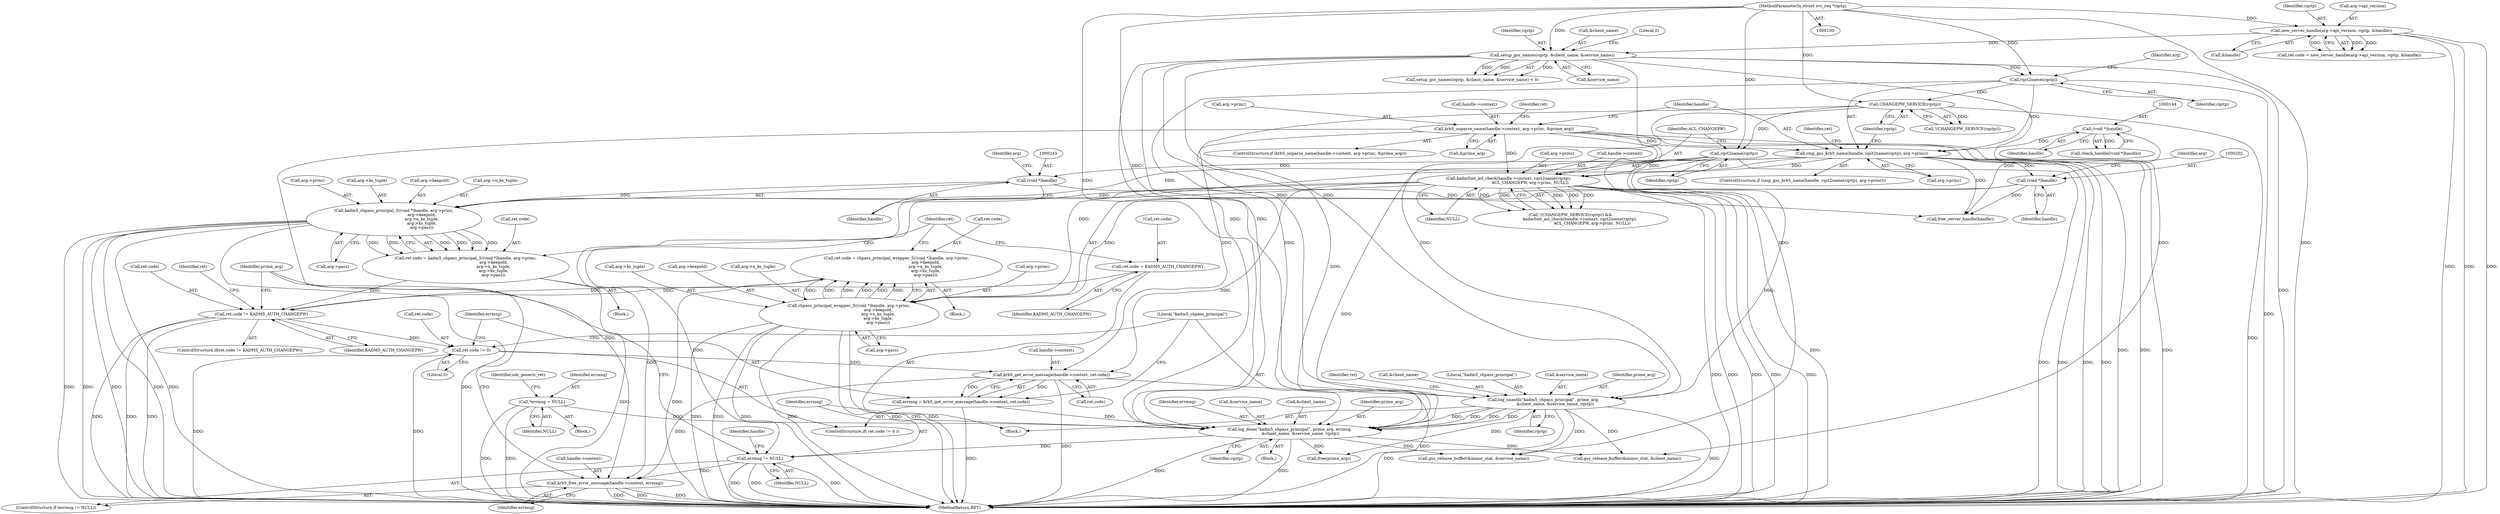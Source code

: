 digraph "0_krb5_83ed75feba32e46f736fcce0d96a0445f29b96c2@API" {
"1000310" [label="(Call,krb5_free_error_message(handle->context, errmsg))"];
"1000290" [label="(Call,krb5_get_error_message(handle->context, ret.code))"];
"1000171" [label="(Call,krb5_unparse_name(handle->context, arg->princ, &prime_arg))"];
"1000225" [label="(Call,kadm5int_acl_check(handle->context, rqst2name(rqstp),\n                                  ACL_CHANGEPW, arg->princ, NULL))"];
"1000229" [label="(Call,rqst2name(rqstp))"];
"1000223" [label="(Call,CHANGEPW_SERVICE(rqstp))"];
"1000190" [label="(Call,rqst2name(rqstp))"];
"1000156" [label="(Call,setup_gss_names(rqstp, &client_name, &service_name))"];
"1000129" [label="(Call,new_server_handle(arg->api_version, rqstp, &handle))"];
"1000102" [label="(MethodParameterIn,struct svc_req *rqstp)"];
"1000188" [label="(Call,cmp_gss_krb5_name(handle, rqst2name(rqstp), arg->princ))"];
"1000143" [label="(Call,(void *)handle)"];
"1000283" [label="(Call,ret.code != 0)"];
"1000276" [label="(Call,ret.code != KADM5_AUTH_CHANGEPW)"];
"1000237" [label="(Call,ret.code = kadm5_chpass_principal_3((void *)handle, arg->princ,\n                                            arg->keepold,\n                                            arg->n_ks_tuple,\n                                            arg->ks_tuple,\n                                            arg->pass))"];
"1000241" [label="(Call,kadm5_chpass_principal_3((void *)handle, arg->princ,\n                                            arg->keepold,\n                                            arg->n_ks_tuple,\n                                            arg->ks_tuple,\n                                            arg->pass))"];
"1000242" [label="(Call,(void *)handle)"];
"1000196" [label="(Call,ret.code = chpass_principal_wrapper_3((void *)handle, arg->princ,\n                                              arg->keepold,\n                                              arg->n_ks_tuple,\n                                              arg->ks_tuple,\n                                              arg->pass))"];
"1000200" [label="(Call,chpass_principal_wrapper_3((void *)handle, arg->princ,\n                                              arg->keepold,\n                                              arg->n_ks_tuple,\n                                              arg->ks_tuple,\n                                              arg->pass))"];
"1000201" [label="(Call,(void *)handle)"];
"1000270" [label="(Call,ret.code = KADM5_AUTH_CHANGEPW)"];
"1000307" [label="(Call,errmsg != NULL)"];
"1000297" [label="(Call,log_done(\"kadm5_chpass_principal\", prime_arg, errmsg,\n                 &client_name, &service_name, rqstp))"];
"1000262" [label="(Call,log_unauth(\"kadm5_chpass_principal\", prime_arg,\n                   &client_name, &service_name, rqstp))"];
"1000288" [label="(Call,errmsg = krb5_get_error_message(handle->context, ret.code))"];
"1000117" [label="(Call,*errmsg = NULL)"];
"1000283" [label="(Call,ret.code != 0)"];
"1000224" [label="(Identifier,rqstp)"];
"1000133" [label="(Identifier,rqstp)"];
"1000204" [label="(Call,arg->princ)"];
"1000241" [label="(Call,kadm5_chpass_principal_3((void *)handle, arg->princ,\n                                            arg->keepold,\n                                            arg->n_ks_tuple,\n                                            arg->ks_tuple,\n                                            arg->pass))"];
"1000226" [label="(Call,handle->context)"];
"1000275" [label="(ControlStructure,if(ret.code != KADM5_AUTH_CHANGEPW))"];
"1000277" [label="(Call,ret.code)"];
"1000134" [label="(Call,&handle)"];
"1000118" [label="(Identifier,errmsg)"];
"1000203" [label="(Identifier,handle)"];
"1000264" [label="(Identifier,prime_arg)"];
"1000257" [label="(Call,arg->pass)"];
"1000187" [label="(ControlStructure,if (cmp_gss_krb5_name(handle, rqst2name(rqstp), arg->princ)))"];
"1000129" [label="(Call,new_server_handle(arg->api_version, rqstp, &handle))"];
"1000272" [label="(Identifier,ret)"];
"1000183" [label="(Identifier,ret)"];
"1000201" [label="(Call,(void *)handle)"];
"1000213" [label="(Call,arg->ks_tuple)"];
"1000301" [label="(Call,&client_name)"];
"1000175" [label="(Call,arg->princ)"];
"1000298" [label="(Literal,\"kadm5_chpass_principal\")"];
"1000297" [label="(Call,log_done(\"kadm5_chpass_principal\", prime_arg, errmsg,\n                 &client_name, &service_name, rqstp))"];
"1000312" [label="(Identifier,handle)"];
"1000225" [label="(Call,kadm5int_acl_check(handle->context, rqst2name(rqstp),\n                                  ACL_CHANGEPW, arg->princ, NULL))"];
"1000308" [label="(Identifier,errmsg)"];
"1000188" [label="(Call,cmp_gss_krb5_name(handle, rqst2name(rqstp), arg->princ))"];
"1000172" [label="(Call,handle->context)"];
"1000246" [label="(Identifier,arg)"];
"1000316" [label="(Identifier,prime_arg)"];
"1000222" [label="(Call,!(CHANGEPW_SERVICE(rqstp)))"];
"1000270" [label="(Call,ret.code = KADM5_AUTH_CHANGEPW)"];
"1000299" [label="(Identifier,prime_arg)"];
"1000265" [label="(Call,&client_name)"];
"1000333" [label="(MethodReturn,RET)"];
"1000119" [label="(Identifier,NULL)"];
"1000230" [label="(Identifier,rqstp)"];
"1000191" [label="(Identifier,rqstp)"];
"1000198" [label="(Identifier,ret)"];
"1000261" [label="(Block,)"];
"1000162" [label="(Literal,0)"];
"1000157" [label="(Identifier,rqstp)"];
"1000229" [label="(Call,rqst2name(rqstp))"];
"1000117" [label="(Call,*errmsg = NULL)"];
"1000189" [label="(Identifier,handle)"];
"1000235" [label="(Identifier,NULL)"];
"1000306" [label="(ControlStructure,if (errmsg != NULL))"];
"1000323" [label="(Call,gss_release_buffer(&minor_stat, &service_name))"];
"1000242" [label="(Call,(void *)handle)"];
"1000284" [label="(Call,ret.code)"];
"1000282" [label="(ControlStructure,if( ret.code != 0 ))"];
"1000245" [label="(Call,arg->princ)"];
"1000102" [label="(MethodParameterIn,struct svc_req *rqstp)"];
"1000300" [label="(Identifier,errmsg)"];
"1000287" [label="(Literal,0)"];
"1000303" [label="(Call,&service_name)"];
"1000232" [label="(Call,arg->princ)"];
"1000305" [label="(Identifier,rqstp)"];
"1000216" [label="(Call,arg->pass)"];
"1000263" [label="(Literal,\"kadm5_chpass_principal\")"];
"1000143" [label="(Call,(void *)handle)"];
"1000190" [label="(Call,rqst2name(rqstp))"];
"1000267" [label="(Call,&service_name)"];
"1000254" [label="(Call,arg->ks_tuple)"];
"1000285" [label="(Identifier,ret)"];
"1000291" [label="(Call,handle->context)"];
"1000200" [label="(Call,chpass_principal_wrapper_3((void *)handle, arg->princ,\n                                              arg->keepold,\n                                              arg->n_ks_tuple,\n                                              arg->ks_tuple,\n                                              arg->pass))"];
"1000309" [label="(Identifier,NULL)"];
"1000195" [label="(Block,)"];
"1000314" [label="(Identifier,errmsg)"];
"1000155" [label="(Call,setup_gss_names(rqstp, &client_name, &service_name) < 0)"];
"1000142" [label="(Call,check_handle((void *)handle))"];
"1000269" [label="(Identifier,rqstp)"];
"1000315" [label="(Call,free(prime_arg))"];
"1000197" [label="(Call,ret.code)"];
"1000248" [label="(Call,arg->keepold)"];
"1000318" [label="(Call,gss_release_buffer(&minor_stat, &client_name))"];
"1000244" [label="(Identifier,handle)"];
"1000170" [label="(ControlStructure,if (krb5_unparse_name(handle->context, arg->princ, &prime_arg)))"];
"1000290" [label="(Call,krb5_get_error_message(handle->context, ret.code))"];
"1000121" [label="(Identifier,xdr_generic_ret)"];
"1000158" [label="(Call,&client_name)"];
"1000196" [label="(Call,ret.code = chpass_principal_wrapper_3((void *)handle, arg->princ,\n                                              arg->keepold,\n                                              arg->n_ks_tuple,\n                                              arg->ks_tuple,\n                                              arg->pass))"];
"1000271" [label="(Call,ret.code)"];
"1000238" [label="(Call,ret.code)"];
"1000223" [label="(Call,CHANGEPW_SERVICE(rqstp))"];
"1000193" [label="(Identifier,arg)"];
"1000276" [label="(Call,ret.code != KADM5_AUTH_CHANGEPW)"];
"1000207" [label="(Call,arg->keepold)"];
"1000262" [label="(Call,log_unauth(\"kadm5_chpass_principal\", prime_arg,\n                   &client_name, &service_name, rqstp))"];
"1000294" [label="(Call,ret.code)"];
"1000288" [label="(Call,errmsg = krb5_get_error_message(handle->context, ret.code))"];
"1000192" [label="(Call,arg->princ)"];
"1000289" [label="(Identifier,errmsg)"];
"1000156" [label="(Call,setup_gss_names(rqstp, &client_name, &service_name))"];
"1000280" [label="(Identifier,KADM5_AUTH_CHANGEPW)"];
"1000210" [label="(Call,arg->n_ks_tuple)"];
"1000125" [label="(Call,ret.code = new_server_handle(arg->api_version, rqstp, &handle))"];
"1000251" [label="(Call,arg->n_ks_tuple)"];
"1000145" [label="(Identifier,handle)"];
"1000171" [label="(Call,krb5_unparse_name(handle->context, arg->princ, &prime_arg))"];
"1000311" [label="(Call,handle->context)"];
"1000178" [label="(Call,&prime_arg)"];
"1000130" [label="(Call,arg->api_version)"];
"1000281" [label="(Block,)"];
"1000205" [label="(Identifier,arg)"];
"1000236" [label="(Block,)"];
"1000328" [label="(Call,free_server_handle(handle))"];
"1000103" [label="(Block,)"];
"1000221" [label="(Call,!(CHANGEPW_SERVICE(rqstp)) &&\n               kadm5int_acl_check(handle->context, rqst2name(rqstp),\n                                  ACL_CHANGEPW, arg->princ, NULL))"];
"1000231" [label="(Identifier,ACL_CHANGEPW)"];
"1000237" [label="(Call,ret.code = kadm5_chpass_principal_3((void *)handle, arg->princ,\n                                            arg->keepold,\n                                            arg->n_ks_tuple,\n                                            arg->ks_tuple,\n                                            arg->pass))"];
"1000278" [label="(Identifier,ret)"];
"1000307" [label="(Call,errmsg != NULL)"];
"1000160" [label="(Call,&service_name)"];
"1000274" [label="(Identifier,KADM5_AUTH_CHANGEPW)"];
"1000310" [label="(Call,krb5_free_error_message(handle->context, errmsg))"];
"1000310" -> "1000306"  [label="AST: "];
"1000310" -> "1000314"  [label="CFG: "];
"1000311" -> "1000310"  [label="AST: "];
"1000314" -> "1000310"  [label="AST: "];
"1000316" -> "1000310"  [label="CFG: "];
"1000310" -> "1000333"  [label="DDG: "];
"1000310" -> "1000333"  [label="DDG: "];
"1000310" -> "1000333"  [label="DDG: "];
"1000290" -> "1000310"  [label="DDG: "];
"1000171" -> "1000310"  [label="DDG: "];
"1000225" -> "1000310"  [label="DDG: "];
"1000307" -> "1000310"  [label="DDG: "];
"1000290" -> "1000288"  [label="AST: "];
"1000290" -> "1000294"  [label="CFG: "];
"1000291" -> "1000290"  [label="AST: "];
"1000294" -> "1000290"  [label="AST: "];
"1000288" -> "1000290"  [label="CFG: "];
"1000290" -> "1000333"  [label="DDG: "];
"1000290" -> "1000333"  [label="DDG: "];
"1000290" -> "1000288"  [label="DDG: "];
"1000290" -> "1000288"  [label="DDG: "];
"1000171" -> "1000290"  [label="DDG: "];
"1000225" -> "1000290"  [label="DDG: "];
"1000283" -> "1000290"  [label="DDG: "];
"1000171" -> "1000170"  [label="AST: "];
"1000171" -> "1000178"  [label="CFG: "];
"1000172" -> "1000171"  [label="AST: "];
"1000175" -> "1000171"  [label="AST: "];
"1000178" -> "1000171"  [label="AST: "];
"1000183" -> "1000171"  [label="CFG: "];
"1000189" -> "1000171"  [label="CFG: "];
"1000171" -> "1000333"  [label="DDG: "];
"1000171" -> "1000333"  [label="DDG: "];
"1000171" -> "1000333"  [label="DDG: "];
"1000171" -> "1000333"  [label="DDG: "];
"1000171" -> "1000188"  [label="DDG: "];
"1000171" -> "1000225"  [label="DDG: "];
"1000225" -> "1000221"  [label="AST: "];
"1000225" -> "1000235"  [label="CFG: "];
"1000226" -> "1000225"  [label="AST: "];
"1000229" -> "1000225"  [label="AST: "];
"1000231" -> "1000225"  [label="AST: "];
"1000232" -> "1000225"  [label="AST: "];
"1000235" -> "1000225"  [label="AST: "];
"1000221" -> "1000225"  [label="CFG: "];
"1000225" -> "1000333"  [label="DDG: "];
"1000225" -> "1000333"  [label="DDG: "];
"1000225" -> "1000333"  [label="DDG: "];
"1000225" -> "1000333"  [label="DDG: "];
"1000225" -> "1000333"  [label="DDG: "];
"1000225" -> "1000221"  [label="DDG: "];
"1000225" -> "1000221"  [label="DDG: "];
"1000225" -> "1000221"  [label="DDG: "];
"1000225" -> "1000221"  [label="DDG: "];
"1000225" -> "1000221"  [label="DDG: "];
"1000229" -> "1000225"  [label="DDG: "];
"1000188" -> "1000225"  [label="DDG: "];
"1000225" -> "1000241"  [label="DDG: "];
"1000225" -> "1000307"  [label="DDG: "];
"1000229" -> "1000230"  [label="CFG: "];
"1000230" -> "1000229"  [label="AST: "];
"1000231" -> "1000229"  [label="CFG: "];
"1000229" -> "1000333"  [label="DDG: "];
"1000223" -> "1000229"  [label="DDG: "];
"1000102" -> "1000229"  [label="DDG: "];
"1000229" -> "1000262"  [label="DDG: "];
"1000229" -> "1000297"  [label="DDG: "];
"1000223" -> "1000222"  [label="AST: "];
"1000223" -> "1000224"  [label="CFG: "];
"1000224" -> "1000223"  [label="AST: "];
"1000222" -> "1000223"  [label="CFG: "];
"1000223" -> "1000333"  [label="DDG: "];
"1000223" -> "1000222"  [label="DDG: "];
"1000190" -> "1000223"  [label="DDG: "];
"1000102" -> "1000223"  [label="DDG: "];
"1000223" -> "1000262"  [label="DDG: "];
"1000223" -> "1000297"  [label="DDG: "];
"1000190" -> "1000188"  [label="AST: "];
"1000190" -> "1000191"  [label="CFG: "];
"1000191" -> "1000190"  [label="AST: "];
"1000193" -> "1000190"  [label="CFG: "];
"1000190" -> "1000333"  [label="DDG: "];
"1000190" -> "1000188"  [label="DDG: "];
"1000156" -> "1000190"  [label="DDG: "];
"1000102" -> "1000190"  [label="DDG: "];
"1000190" -> "1000297"  [label="DDG: "];
"1000156" -> "1000155"  [label="AST: "];
"1000156" -> "1000160"  [label="CFG: "];
"1000157" -> "1000156"  [label="AST: "];
"1000158" -> "1000156"  [label="AST: "];
"1000160" -> "1000156"  [label="AST: "];
"1000162" -> "1000156"  [label="CFG: "];
"1000156" -> "1000333"  [label="DDG: "];
"1000156" -> "1000155"  [label="DDG: "];
"1000156" -> "1000155"  [label="DDG: "];
"1000156" -> "1000155"  [label="DDG: "];
"1000129" -> "1000156"  [label="DDG: "];
"1000102" -> "1000156"  [label="DDG: "];
"1000156" -> "1000262"  [label="DDG: "];
"1000156" -> "1000262"  [label="DDG: "];
"1000156" -> "1000297"  [label="DDG: "];
"1000156" -> "1000297"  [label="DDG: "];
"1000156" -> "1000318"  [label="DDG: "];
"1000156" -> "1000323"  [label="DDG: "];
"1000129" -> "1000125"  [label="AST: "];
"1000129" -> "1000134"  [label="CFG: "];
"1000130" -> "1000129"  [label="AST: "];
"1000133" -> "1000129"  [label="AST: "];
"1000134" -> "1000129"  [label="AST: "];
"1000125" -> "1000129"  [label="CFG: "];
"1000129" -> "1000333"  [label="DDG: "];
"1000129" -> "1000333"  [label="DDG: "];
"1000129" -> "1000333"  [label="DDG: "];
"1000129" -> "1000125"  [label="DDG: "];
"1000129" -> "1000125"  [label="DDG: "];
"1000129" -> "1000125"  [label="DDG: "];
"1000102" -> "1000129"  [label="DDG: "];
"1000102" -> "1000100"  [label="AST: "];
"1000102" -> "1000333"  [label="DDG: "];
"1000102" -> "1000262"  [label="DDG: "];
"1000102" -> "1000297"  [label="DDG: "];
"1000188" -> "1000187"  [label="AST: "];
"1000188" -> "1000192"  [label="CFG: "];
"1000189" -> "1000188"  [label="AST: "];
"1000192" -> "1000188"  [label="AST: "];
"1000198" -> "1000188"  [label="CFG: "];
"1000224" -> "1000188"  [label="CFG: "];
"1000188" -> "1000333"  [label="DDG: "];
"1000188" -> "1000333"  [label="DDG: "];
"1000188" -> "1000333"  [label="DDG: "];
"1000143" -> "1000188"  [label="DDG: "];
"1000188" -> "1000201"  [label="DDG: "];
"1000188" -> "1000200"  [label="DDG: "];
"1000188" -> "1000242"  [label="DDG: "];
"1000188" -> "1000241"  [label="DDG: "];
"1000188" -> "1000328"  [label="DDG: "];
"1000143" -> "1000142"  [label="AST: "];
"1000143" -> "1000145"  [label="CFG: "];
"1000144" -> "1000143"  [label="AST: "];
"1000145" -> "1000143"  [label="AST: "];
"1000142" -> "1000143"  [label="CFG: "];
"1000143" -> "1000142"  [label="DDG: "];
"1000143" -> "1000328"  [label="DDG: "];
"1000283" -> "1000282"  [label="AST: "];
"1000283" -> "1000287"  [label="CFG: "];
"1000284" -> "1000283"  [label="AST: "];
"1000287" -> "1000283"  [label="AST: "];
"1000289" -> "1000283"  [label="CFG: "];
"1000298" -> "1000283"  [label="CFG: "];
"1000283" -> "1000333"  [label="DDG: "];
"1000283" -> "1000333"  [label="DDG: "];
"1000276" -> "1000283"  [label="DDG: "];
"1000276" -> "1000275"  [label="AST: "];
"1000276" -> "1000280"  [label="CFG: "];
"1000277" -> "1000276"  [label="AST: "];
"1000280" -> "1000276"  [label="AST: "];
"1000285" -> "1000276"  [label="CFG: "];
"1000316" -> "1000276"  [label="CFG: "];
"1000276" -> "1000333"  [label="DDG: "];
"1000276" -> "1000333"  [label="DDG: "];
"1000276" -> "1000333"  [label="DDG: "];
"1000237" -> "1000276"  [label="DDG: "];
"1000196" -> "1000276"  [label="DDG: "];
"1000270" -> "1000276"  [label="DDG: "];
"1000237" -> "1000236"  [label="AST: "];
"1000237" -> "1000241"  [label="CFG: "];
"1000238" -> "1000237"  [label="AST: "];
"1000241" -> "1000237"  [label="AST: "];
"1000278" -> "1000237"  [label="CFG: "];
"1000237" -> "1000333"  [label="DDG: "];
"1000241" -> "1000237"  [label="DDG: "];
"1000241" -> "1000237"  [label="DDG: "];
"1000241" -> "1000237"  [label="DDG: "];
"1000241" -> "1000237"  [label="DDG: "];
"1000241" -> "1000237"  [label="DDG: "];
"1000241" -> "1000237"  [label="DDG: "];
"1000241" -> "1000257"  [label="CFG: "];
"1000242" -> "1000241"  [label="AST: "];
"1000245" -> "1000241"  [label="AST: "];
"1000248" -> "1000241"  [label="AST: "];
"1000251" -> "1000241"  [label="AST: "];
"1000254" -> "1000241"  [label="AST: "];
"1000257" -> "1000241"  [label="AST: "];
"1000241" -> "1000333"  [label="DDG: "];
"1000241" -> "1000333"  [label="DDG: "];
"1000241" -> "1000333"  [label="DDG: "];
"1000241" -> "1000333"  [label="DDG: "];
"1000241" -> "1000333"  [label="DDG: "];
"1000241" -> "1000333"  [label="DDG: "];
"1000242" -> "1000241"  [label="DDG: "];
"1000242" -> "1000244"  [label="CFG: "];
"1000243" -> "1000242"  [label="AST: "];
"1000244" -> "1000242"  [label="AST: "];
"1000246" -> "1000242"  [label="CFG: "];
"1000242" -> "1000328"  [label="DDG: "];
"1000196" -> "1000195"  [label="AST: "];
"1000196" -> "1000200"  [label="CFG: "];
"1000197" -> "1000196"  [label="AST: "];
"1000200" -> "1000196"  [label="AST: "];
"1000278" -> "1000196"  [label="CFG: "];
"1000196" -> "1000333"  [label="DDG: "];
"1000200" -> "1000196"  [label="DDG: "];
"1000200" -> "1000196"  [label="DDG: "];
"1000200" -> "1000196"  [label="DDG: "];
"1000200" -> "1000196"  [label="DDG: "];
"1000200" -> "1000196"  [label="DDG: "];
"1000200" -> "1000196"  [label="DDG: "];
"1000200" -> "1000216"  [label="CFG: "];
"1000201" -> "1000200"  [label="AST: "];
"1000204" -> "1000200"  [label="AST: "];
"1000207" -> "1000200"  [label="AST: "];
"1000210" -> "1000200"  [label="AST: "];
"1000213" -> "1000200"  [label="AST: "];
"1000216" -> "1000200"  [label="AST: "];
"1000200" -> "1000333"  [label="DDG: "];
"1000200" -> "1000333"  [label="DDG: "];
"1000200" -> "1000333"  [label="DDG: "];
"1000200" -> "1000333"  [label="DDG: "];
"1000200" -> "1000333"  [label="DDG: "];
"1000200" -> "1000333"  [label="DDG: "];
"1000201" -> "1000200"  [label="DDG: "];
"1000201" -> "1000203"  [label="CFG: "];
"1000202" -> "1000201"  [label="AST: "];
"1000203" -> "1000201"  [label="AST: "];
"1000205" -> "1000201"  [label="CFG: "];
"1000201" -> "1000328"  [label="DDG: "];
"1000270" -> "1000261"  [label="AST: "];
"1000270" -> "1000274"  [label="CFG: "];
"1000271" -> "1000270"  [label="AST: "];
"1000274" -> "1000270"  [label="AST: "];
"1000278" -> "1000270"  [label="CFG: "];
"1000307" -> "1000306"  [label="AST: "];
"1000307" -> "1000309"  [label="CFG: "];
"1000308" -> "1000307"  [label="AST: "];
"1000309" -> "1000307"  [label="AST: "];
"1000312" -> "1000307"  [label="CFG: "];
"1000316" -> "1000307"  [label="CFG: "];
"1000307" -> "1000333"  [label="DDG: "];
"1000307" -> "1000333"  [label="DDG: "];
"1000307" -> "1000333"  [label="DDG: "];
"1000297" -> "1000307"  [label="DDG: "];
"1000297" -> "1000281"  [label="AST: "];
"1000297" -> "1000305"  [label="CFG: "];
"1000298" -> "1000297"  [label="AST: "];
"1000299" -> "1000297"  [label="AST: "];
"1000300" -> "1000297"  [label="AST: "];
"1000301" -> "1000297"  [label="AST: "];
"1000303" -> "1000297"  [label="AST: "];
"1000305" -> "1000297"  [label="AST: "];
"1000308" -> "1000297"  [label="CFG: "];
"1000297" -> "1000333"  [label="DDG: "];
"1000297" -> "1000333"  [label="DDG: "];
"1000262" -> "1000297"  [label="DDG: "];
"1000262" -> "1000297"  [label="DDG: "];
"1000262" -> "1000297"  [label="DDG: "];
"1000262" -> "1000297"  [label="DDG: "];
"1000288" -> "1000297"  [label="DDG: "];
"1000117" -> "1000297"  [label="DDG: "];
"1000297" -> "1000315"  [label="DDG: "];
"1000297" -> "1000318"  [label="DDG: "];
"1000297" -> "1000323"  [label="DDG: "];
"1000262" -> "1000261"  [label="AST: "];
"1000262" -> "1000269"  [label="CFG: "];
"1000263" -> "1000262"  [label="AST: "];
"1000264" -> "1000262"  [label="AST: "];
"1000265" -> "1000262"  [label="AST: "];
"1000267" -> "1000262"  [label="AST: "];
"1000269" -> "1000262"  [label="AST: "];
"1000272" -> "1000262"  [label="CFG: "];
"1000262" -> "1000333"  [label="DDG: "];
"1000262" -> "1000333"  [label="DDG: "];
"1000262" -> "1000315"  [label="DDG: "];
"1000262" -> "1000318"  [label="DDG: "];
"1000262" -> "1000323"  [label="DDG: "];
"1000288" -> "1000282"  [label="AST: "];
"1000289" -> "1000288"  [label="AST: "];
"1000298" -> "1000288"  [label="CFG: "];
"1000288" -> "1000333"  [label="DDG: "];
"1000117" -> "1000103"  [label="AST: "];
"1000117" -> "1000119"  [label="CFG: "];
"1000118" -> "1000117"  [label="AST: "];
"1000119" -> "1000117"  [label="AST: "];
"1000121" -> "1000117"  [label="CFG: "];
"1000117" -> "1000333"  [label="DDG: "];
"1000117" -> "1000333"  [label="DDG: "];
}

